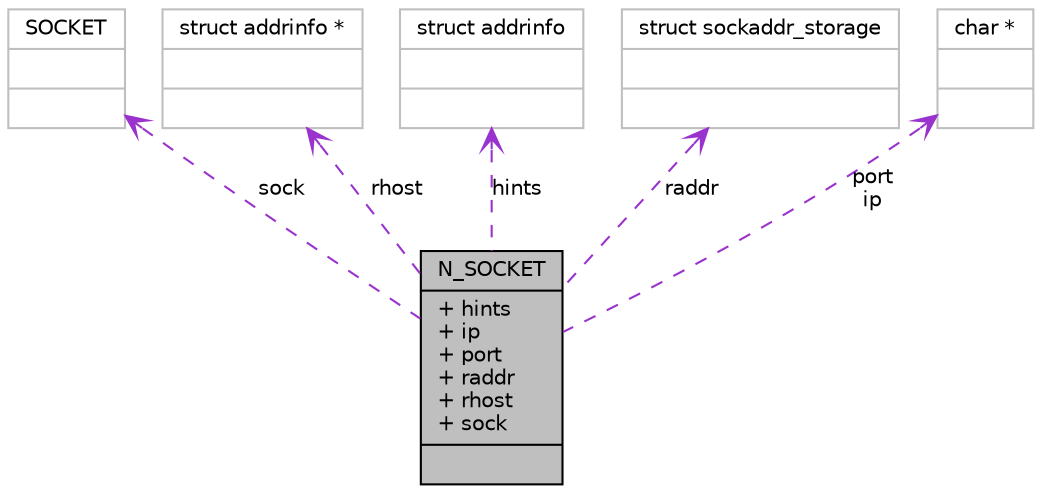 digraph G
{
  edge [fontname="Helvetica",fontsize="10",labelfontname="Helvetica",labelfontsize="10"];
  node [fontname="Helvetica",fontsize="10",shape=record];
  Node1 [label="{N_SOCKET\n|+ hints\l+ ip\l+ port\l+ raddr\l+ rhost\l+ sock\l|}",height=0.2,width=0.4,color="black", fillcolor="grey75", style="filled" fontcolor="black"];
  Node2 -> Node1 [dir=back,color="darkorchid3",fontsize="10",style="dashed",label="sock",arrowtail="open",fontname="Helvetica"];
  Node2 [label="{SOCKET\n||}",height=0.2,width=0.4,color="grey75", fillcolor="white", style="filled"];
  Node3 -> Node1 [dir=back,color="darkorchid3",fontsize="10",style="dashed",label="rhost",arrowtail="open",fontname="Helvetica"];
  Node3 [label="{struct addrinfo *\n||}",height=0.2,width=0.4,color="grey75", fillcolor="white", style="filled"];
  Node4 -> Node1 [dir=back,color="darkorchid3",fontsize="10",style="dashed",label="hints",arrowtail="open",fontname="Helvetica"];
  Node4 [label="{struct addrinfo\n||}",height=0.2,width=0.4,color="grey75", fillcolor="white", style="filled"];
  Node5 -> Node1 [dir=back,color="darkorchid3",fontsize="10",style="dashed",label="raddr",arrowtail="open",fontname="Helvetica"];
  Node5 [label="{struct sockaddr_storage\n||}",height=0.2,width=0.4,color="grey75", fillcolor="white", style="filled"];
  Node6 -> Node1 [dir=back,color="darkorchid3",fontsize="10",style="dashed",label="port\nip",arrowtail="open",fontname="Helvetica"];
  Node6 [label="{char *\n||}",height=0.2,width=0.4,color="grey75", fillcolor="white", style="filled"];
}
